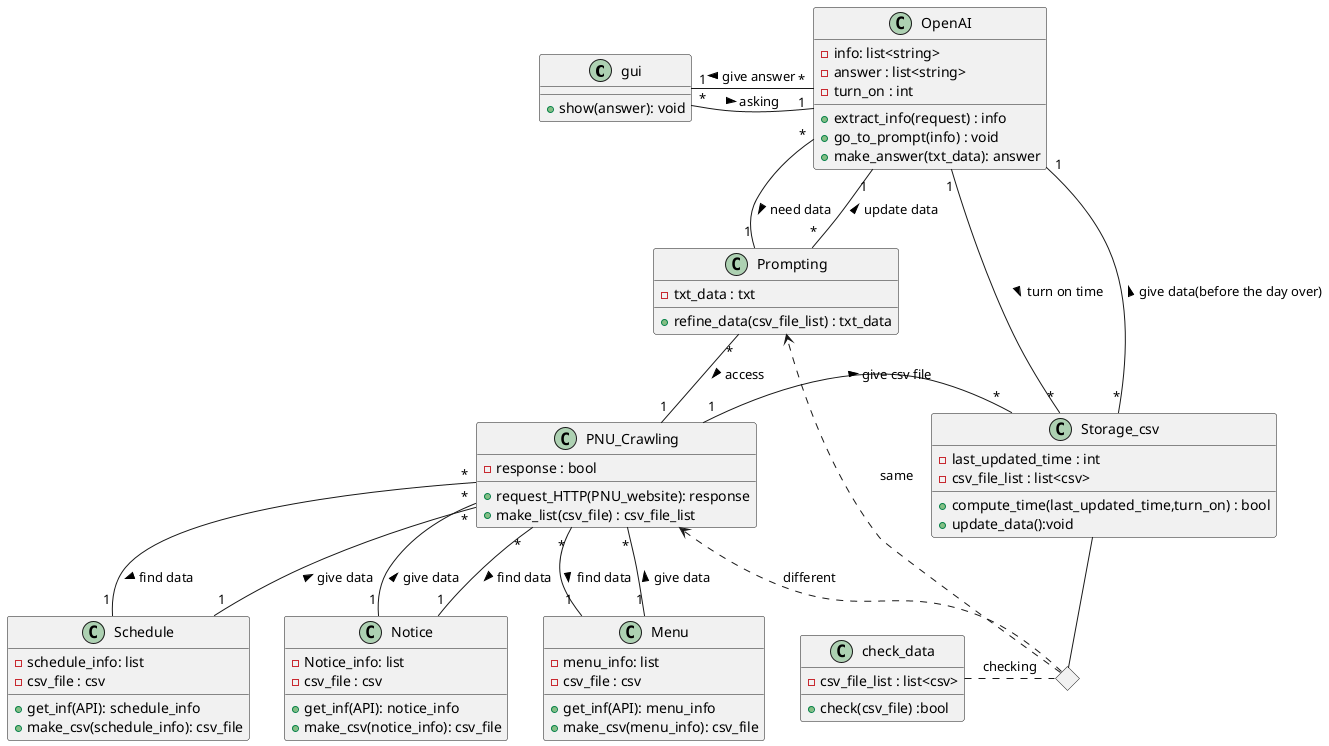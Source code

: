 @startuml

class gui {
    + show(answer): void
}

class OpenAI {    
    - info: list<string>
    - answer : list<string>
    - turn_on : int

    
    + extract_info(request) : info
    + go_to_prompt(info) : void
    + make_answer(txt_data): answer    
}

class Prompting{
    - txt_data : txt
    + refine_data(csv_file_list) : txt_data
}

class PNU_Crawling {
    - response : bool
      
    
    + request_HTTP(PNU_website): response
    + make_list(csv_file) : csv_file_list
}

class check_data{
    - csv_file_list : list<csv>  

    +check(csv_file) :bool

}

class Storage_csv {
    - last_updated_time : int
    - csv_file_list : list<csv>  

    +compute_time(last_updated_time,turn_on) : bool
    +update_data():void
}


class Notice {
    - Notice_info: list
    - csv_file : csv

    + get_inf(API): notice_info
    + make_csv(notice_info): csv_file      
}

class Schedule {
    - schedule_info: list
    - csv_file : csv

    + get_inf(API): schedule_info 
    + make_csv(schedule_info): csv_file    
}

class Menu {
    - menu_info: list
    - csv_file : csv

    + get_inf(API): menu_info
    + make_csv(menu_info): csv_file    
}




<> diamond
gui "*" - "1" OpenAI : asking >
OpenAI "*" -- "1" Prompting : need data >
Prompting "*" -- "1" OpenAI : > update data
Prompting "*" -- "1" PNU_Crawling : access >
Storage_csv -- diamond 
check_data  . diamond  :checking
diamond .> Prompting : same
diamond .> PNU_Crawling :different
PNU_Crawling "1" - "*"  Storage_csv: > give csv file
PNU_Crawling "*" -- "1" Menu : find data > 
PNU_Crawling "*" -- "1" Notice : find data >
PNU_Crawling "*" -- "1" Schedule : find data >
PNU_Crawling "*" -- "1" Menu : give data <
PNU_Crawling "*" -- "1" Notice : give data <
PNU_Crawling "*" -- "1" Schedule : give data <
OpenAI "*" -- "1" gui : > give answer
Storage_csv  "*" -- "1" OpenAI : turn on time <
Storage_csv "*"  -- "1" OpenAI : give data(before the day over) > 

@enduml


